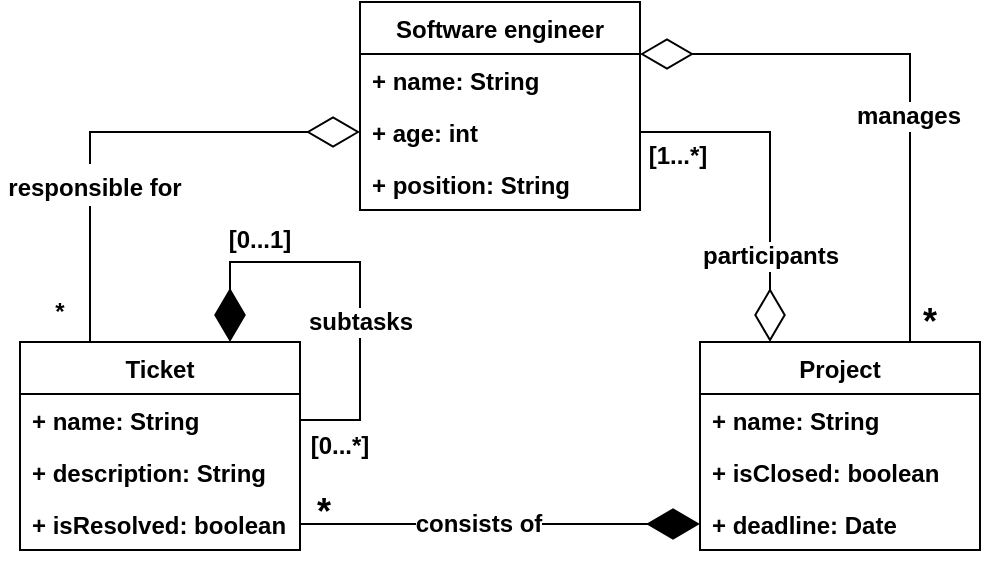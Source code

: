 <mxfile version="20.6.0" type="device"><diagram id="ZMgjUKZN02m_9C2LWV0k" name="Page-1"><mxGraphModel dx="1422" dy="832" grid="1" gridSize="10" guides="1" tooltips="1" connect="1" arrows="1" fold="1" page="1" pageScale="1" pageWidth="850" pageHeight="1100" math="0" shadow="0"><root><mxCell id="0"/><mxCell id="1" parent="0"/><mxCell id="qzNrQBc4EFjXGf2cFist-1" value="Software engineer" style="swimlane;fontStyle=1;childLayout=stackLayout;horizontal=1;startSize=26;fillColor=none;horizontalStack=0;resizeParent=1;resizeParentMax=0;resizeLast=0;collapsible=1;marginBottom=0;" vertex="1" parent="1"><mxGeometry x="310" y="110" width="140" height="104" as="geometry"/></mxCell><mxCell id="qzNrQBc4EFjXGf2cFist-2" value="+ name: String" style="text;strokeColor=none;fillColor=none;align=left;verticalAlign=top;spacingLeft=4;spacingRight=4;overflow=hidden;rotatable=0;points=[[0,0.5],[1,0.5]];portConstraint=eastwest;fontStyle=1" vertex="1" parent="qzNrQBc4EFjXGf2cFist-1"><mxGeometry y="26" width="140" height="26" as="geometry"/></mxCell><mxCell id="qzNrQBc4EFjXGf2cFist-3" value="+ age: int" style="text;strokeColor=none;fillColor=none;align=left;verticalAlign=top;spacingLeft=4;spacingRight=4;overflow=hidden;rotatable=0;points=[[0,0.5],[1,0.5]];portConstraint=eastwest;fontStyle=1" vertex="1" parent="qzNrQBc4EFjXGf2cFist-1"><mxGeometry y="52" width="140" height="26" as="geometry"/></mxCell><mxCell id="qzNrQBc4EFjXGf2cFist-4" value="+ position: String" style="text;strokeColor=none;fillColor=none;align=left;verticalAlign=top;spacingLeft=4;spacingRight=4;overflow=hidden;rotatable=0;points=[[0,0.5],[1,0.5]];portConstraint=eastwest;fontStyle=1" vertex="1" parent="qzNrQBc4EFjXGf2cFist-1"><mxGeometry y="78" width="140" height="26" as="geometry"/></mxCell><mxCell id="qzNrQBc4EFjXGf2cFist-5" value="Ticket" style="swimlane;fontStyle=1;childLayout=stackLayout;horizontal=1;startSize=26;fillColor=none;horizontalStack=0;resizeParent=1;resizeParentMax=0;resizeLast=0;collapsible=1;marginBottom=0;" vertex="1" parent="1"><mxGeometry x="140" y="280" width="140" height="104" as="geometry"/></mxCell><mxCell id="qzNrQBc4EFjXGf2cFist-6" value="+ name: String" style="text;strokeColor=none;fillColor=none;align=left;verticalAlign=top;spacingLeft=4;spacingRight=4;overflow=hidden;rotatable=0;points=[[0,0.5],[1,0.5]];portConstraint=eastwest;fontStyle=1" vertex="1" parent="qzNrQBc4EFjXGf2cFist-5"><mxGeometry y="26" width="140" height="26" as="geometry"/></mxCell><mxCell id="qzNrQBc4EFjXGf2cFist-7" value="+ description: String" style="text;strokeColor=none;fillColor=none;align=left;verticalAlign=top;spacingLeft=4;spacingRight=4;overflow=hidden;rotatable=0;points=[[0,0.5],[1,0.5]];portConstraint=eastwest;fontStyle=1" vertex="1" parent="qzNrQBc4EFjXGf2cFist-5"><mxGeometry y="52" width="140" height="26" as="geometry"/></mxCell><mxCell id="qzNrQBc4EFjXGf2cFist-8" value="+ isResolved: boolean" style="text;strokeColor=none;fillColor=none;align=left;verticalAlign=top;spacingLeft=4;spacingRight=4;overflow=hidden;rotatable=0;points=[[0,0.5],[1,0.5]];portConstraint=eastwest;fontStyle=1" vertex="1" parent="qzNrQBc4EFjXGf2cFist-5"><mxGeometry y="78" width="140" height="26" as="geometry"/></mxCell><mxCell id="qzNrQBc4EFjXGf2cFist-25" value="" style="endArrow=diamondThin;endFill=1;endSize=24;html=1;rounded=0;entryX=0.75;entryY=0;entryDx=0;entryDy=0;exitX=1;exitY=0.5;exitDx=0;exitDy=0;edgeStyle=orthogonalEdgeStyle;" edge="1" parent="qzNrQBc4EFjXGf2cFist-5" source="qzNrQBc4EFjXGf2cFist-6" target="qzNrQBc4EFjXGf2cFist-5"><mxGeometry width="160" relative="1" as="geometry"><mxPoint x="-70" y="-30" as="sourcePoint"/><mxPoint x="90" y="-30" as="targetPoint"/><Array as="points"><mxPoint x="170" y="39"/><mxPoint x="170" y="-40"/><mxPoint x="105" y="-40"/></Array></mxGeometry></mxCell><mxCell id="qzNrQBc4EFjXGf2cFist-27" value="&lt;font style=&quot;font-size: 12px;&quot;&gt;subtasks&lt;/font&gt;" style="edgeLabel;html=1;align=center;verticalAlign=middle;resizable=0;points=[];fontStyle=1" vertex="1" connectable="0" parent="qzNrQBc4EFjXGf2cFist-25"><mxGeometry x="0.159" y="-2" relative="1" as="geometry"><mxPoint x="15" y="32" as="offset"/></mxGeometry></mxCell><mxCell id="qzNrQBc4EFjXGf2cFist-9" value="Project" style="swimlane;fontStyle=1;childLayout=stackLayout;horizontal=1;startSize=26;fillColor=none;horizontalStack=0;resizeParent=1;resizeParentMax=0;resizeLast=0;collapsible=1;marginBottom=0;" vertex="1" parent="1"><mxGeometry x="480" y="280" width="140" height="104" as="geometry"/></mxCell><mxCell id="qzNrQBc4EFjXGf2cFist-10" value="+ name: String" style="text;strokeColor=none;fillColor=none;align=left;verticalAlign=top;spacingLeft=4;spacingRight=4;overflow=hidden;rotatable=0;points=[[0,0.5],[1,0.5]];portConstraint=eastwest;fontStyle=1" vertex="1" parent="qzNrQBc4EFjXGf2cFist-9"><mxGeometry y="26" width="140" height="26" as="geometry"/></mxCell><mxCell id="qzNrQBc4EFjXGf2cFist-11" value="+ isClosed: boolean" style="text;strokeColor=none;fillColor=none;align=left;verticalAlign=top;spacingLeft=4;spacingRight=4;overflow=hidden;rotatable=0;points=[[0,0.5],[1,0.5]];portConstraint=eastwest;fontStyle=1" vertex="1" parent="qzNrQBc4EFjXGf2cFist-9"><mxGeometry y="52" width="140" height="26" as="geometry"/></mxCell><mxCell id="qzNrQBc4EFjXGf2cFist-12" value="+ deadline: Date" style="text;strokeColor=none;fillColor=none;align=left;verticalAlign=top;spacingLeft=4;spacingRight=4;overflow=hidden;rotatable=0;points=[[0,0.5],[1,0.5]];portConstraint=eastwest;fontStyle=1" vertex="1" parent="qzNrQBc4EFjXGf2cFist-9"><mxGeometry y="78" width="140" height="26" as="geometry"/></mxCell><mxCell id="qzNrQBc4EFjXGf2cFist-24" value="" style="endArrow=diamondThin;endFill=1;endSize=24;html=1;rounded=0;entryX=0;entryY=0.5;entryDx=0;entryDy=0;exitX=1;exitY=0.5;exitDx=0;exitDy=0;fontStyle=1" edge="1" parent="1" source="qzNrQBc4EFjXGf2cFist-8" target="qzNrQBc4EFjXGf2cFist-12"><mxGeometry width="160" relative="1" as="geometry"><mxPoint x="290" y="390" as="sourcePoint"/><mxPoint x="450" y="390" as="targetPoint"/></mxGeometry></mxCell><mxCell id="qzNrQBc4EFjXGf2cFist-40" value="&lt;b&gt;consists of&lt;/b&gt;" style="edgeLabel;html=1;align=center;verticalAlign=middle;resizable=0;points=[];fontSize=12;" vertex="1" connectable="0" parent="qzNrQBc4EFjXGf2cFist-24"><mxGeometry x="-0.11" relative="1" as="geometry"><mxPoint as="offset"/></mxGeometry></mxCell><mxCell id="qzNrQBc4EFjXGf2cFist-26" value="" style="endArrow=diamondThin;endFill=0;endSize=24;html=1;rounded=0;entryX=0;entryY=0.5;entryDx=0;entryDy=0;exitX=0.25;exitY=0;exitDx=0;exitDy=0;" edge="1" parent="1" source="qzNrQBc4EFjXGf2cFist-5" target="qzNrQBc4EFjXGf2cFist-3"><mxGeometry width="160" relative="1" as="geometry"><mxPoint x="340" y="430" as="sourcePoint"/><mxPoint x="500" y="430" as="targetPoint"/><Array as="points"><mxPoint x="175" y="175"/></Array></mxGeometry></mxCell><mxCell id="qzNrQBc4EFjXGf2cFist-42" value="&lt;font style=&quot;font-size: 12px;&quot;&gt;&lt;b&gt;responsible for&lt;/b&gt;&lt;/font&gt;" style="edgeLabel;html=1;align=center;verticalAlign=middle;resizable=0;points=[];fontSize=18;" vertex="1" connectable="0" parent="qzNrQBc4EFjXGf2cFist-26"><mxGeometry x="-0.342" y="-2" relative="1" as="geometry"><mxPoint as="offset"/></mxGeometry></mxCell><mxCell id="qzNrQBc4EFjXGf2cFist-28" value="[0...1]" style="text;html=1;strokeColor=none;fillColor=none;align=center;verticalAlign=middle;whiteSpace=wrap;rounded=0;fontSize=12;fontStyle=1" vertex="1" parent="1"><mxGeometry x="230" y="214" width="60" height="30" as="geometry"/></mxCell><mxCell id="qzNrQBc4EFjXGf2cFist-29" value="&lt;b&gt;[0...*]&lt;/b&gt;" style="text;html=1;strokeColor=none;fillColor=none;align=center;verticalAlign=middle;whiteSpace=wrap;rounded=0;fontSize=12;" vertex="1" parent="1"><mxGeometry x="270" y="317" width="60" height="30" as="geometry"/></mxCell><mxCell id="qzNrQBc4EFjXGf2cFist-30" value="&lt;b&gt;*&lt;/b&gt;" style="text;html=1;strokeColor=none;fillColor=none;align=center;verticalAlign=middle;whiteSpace=wrap;rounded=0;fontSize=12;" vertex="1" parent="1"><mxGeometry x="130" y="250" width="60" height="30" as="geometry"/></mxCell><mxCell id="qzNrQBc4EFjXGf2cFist-34" value="" style="endArrow=diamondThin;endFill=0;endSize=24;html=1;rounded=0;fontSize=12;entryX=1;entryY=0.25;entryDx=0;entryDy=0;exitX=0.75;exitY=0;exitDx=0;exitDy=0;" edge="1" parent="1" source="qzNrQBc4EFjXGf2cFist-9" target="qzNrQBc4EFjXGf2cFist-1"><mxGeometry width="160" relative="1" as="geometry"><mxPoint x="340" y="430" as="sourcePoint"/><mxPoint x="500" y="430" as="targetPoint"/><Array as="points"><mxPoint x="585" y="136"/></Array></mxGeometry></mxCell><mxCell id="qzNrQBc4EFjXGf2cFist-36" value="&lt;b&gt;manages&lt;/b&gt;" style="edgeLabel;html=1;align=center;verticalAlign=middle;resizable=0;points=[];fontSize=12;" vertex="1" connectable="0" parent="qzNrQBc4EFjXGf2cFist-34"><mxGeometry x="-0.556" y="3" relative="1" as="geometry"><mxPoint x="2" y="-51" as="offset"/></mxGeometry></mxCell><mxCell id="qzNrQBc4EFjXGf2cFist-35" value="*" style="text;html=1;strokeColor=none;fillColor=none;align=center;verticalAlign=middle;whiteSpace=wrap;rounded=0;fontSize=18;fontStyle=1" vertex="1" parent="1"><mxGeometry x="565" y="255" width="60" height="30" as="geometry"/></mxCell><mxCell id="qzNrQBc4EFjXGf2cFist-37" value="" style="endArrow=diamondThin;endFill=0;endSize=24;html=1;rounded=0;fontSize=12;entryX=0.25;entryY=0;entryDx=0;entryDy=0;exitX=1;exitY=0.5;exitDx=0;exitDy=0;" edge="1" parent="1" source="qzNrQBc4EFjXGf2cFist-3" target="qzNrQBc4EFjXGf2cFist-9"><mxGeometry width="160" relative="1" as="geometry"><mxPoint x="340" y="430" as="sourcePoint"/><mxPoint x="500" y="430" as="targetPoint"/><Array as="points"><mxPoint x="515" y="175"/></Array></mxGeometry></mxCell><mxCell id="qzNrQBc4EFjXGf2cFist-39" value="&lt;b&gt;participants&lt;/b&gt;" style="edgeLabel;html=1;align=center;verticalAlign=middle;resizable=0;points=[];fontSize=12;" vertex="1" connectable="0" parent="qzNrQBc4EFjXGf2cFist-37"><mxGeometry x="0.224" relative="1" as="geometry"><mxPoint y="23" as="offset"/></mxGeometry></mxCell><mxCell id="qzNrQBc4EFjXGf2cFist-38" value="&lt;b&gt;[1...*]&lt;/b&gt;" style="text;html=1;strokeColor=none;fillColor=none;align=center;verticalAlign=middle;whiteSpace=wrap;rounded=0;fontSize=12;" vertex="1" parent="1"><mxGeometry x="439" y="172" width="60" height="30" as="geometry"/></mxCell><mxCell id="qzNrQBc4EFjXGf2cFist-41" value="*" style="text;html=1;strokeColor=none;fillColor=none;align=center;verticalAlign=middle;whiteSpace=wrap;rounded=0;fontSize=18;fontStyle=1" vertex="1" parent="1"><mxGeometry x="262" y="350" width="60" height="30" as="geometry"/></mxCell></root></mxGraphModel></diagram></mxfile>